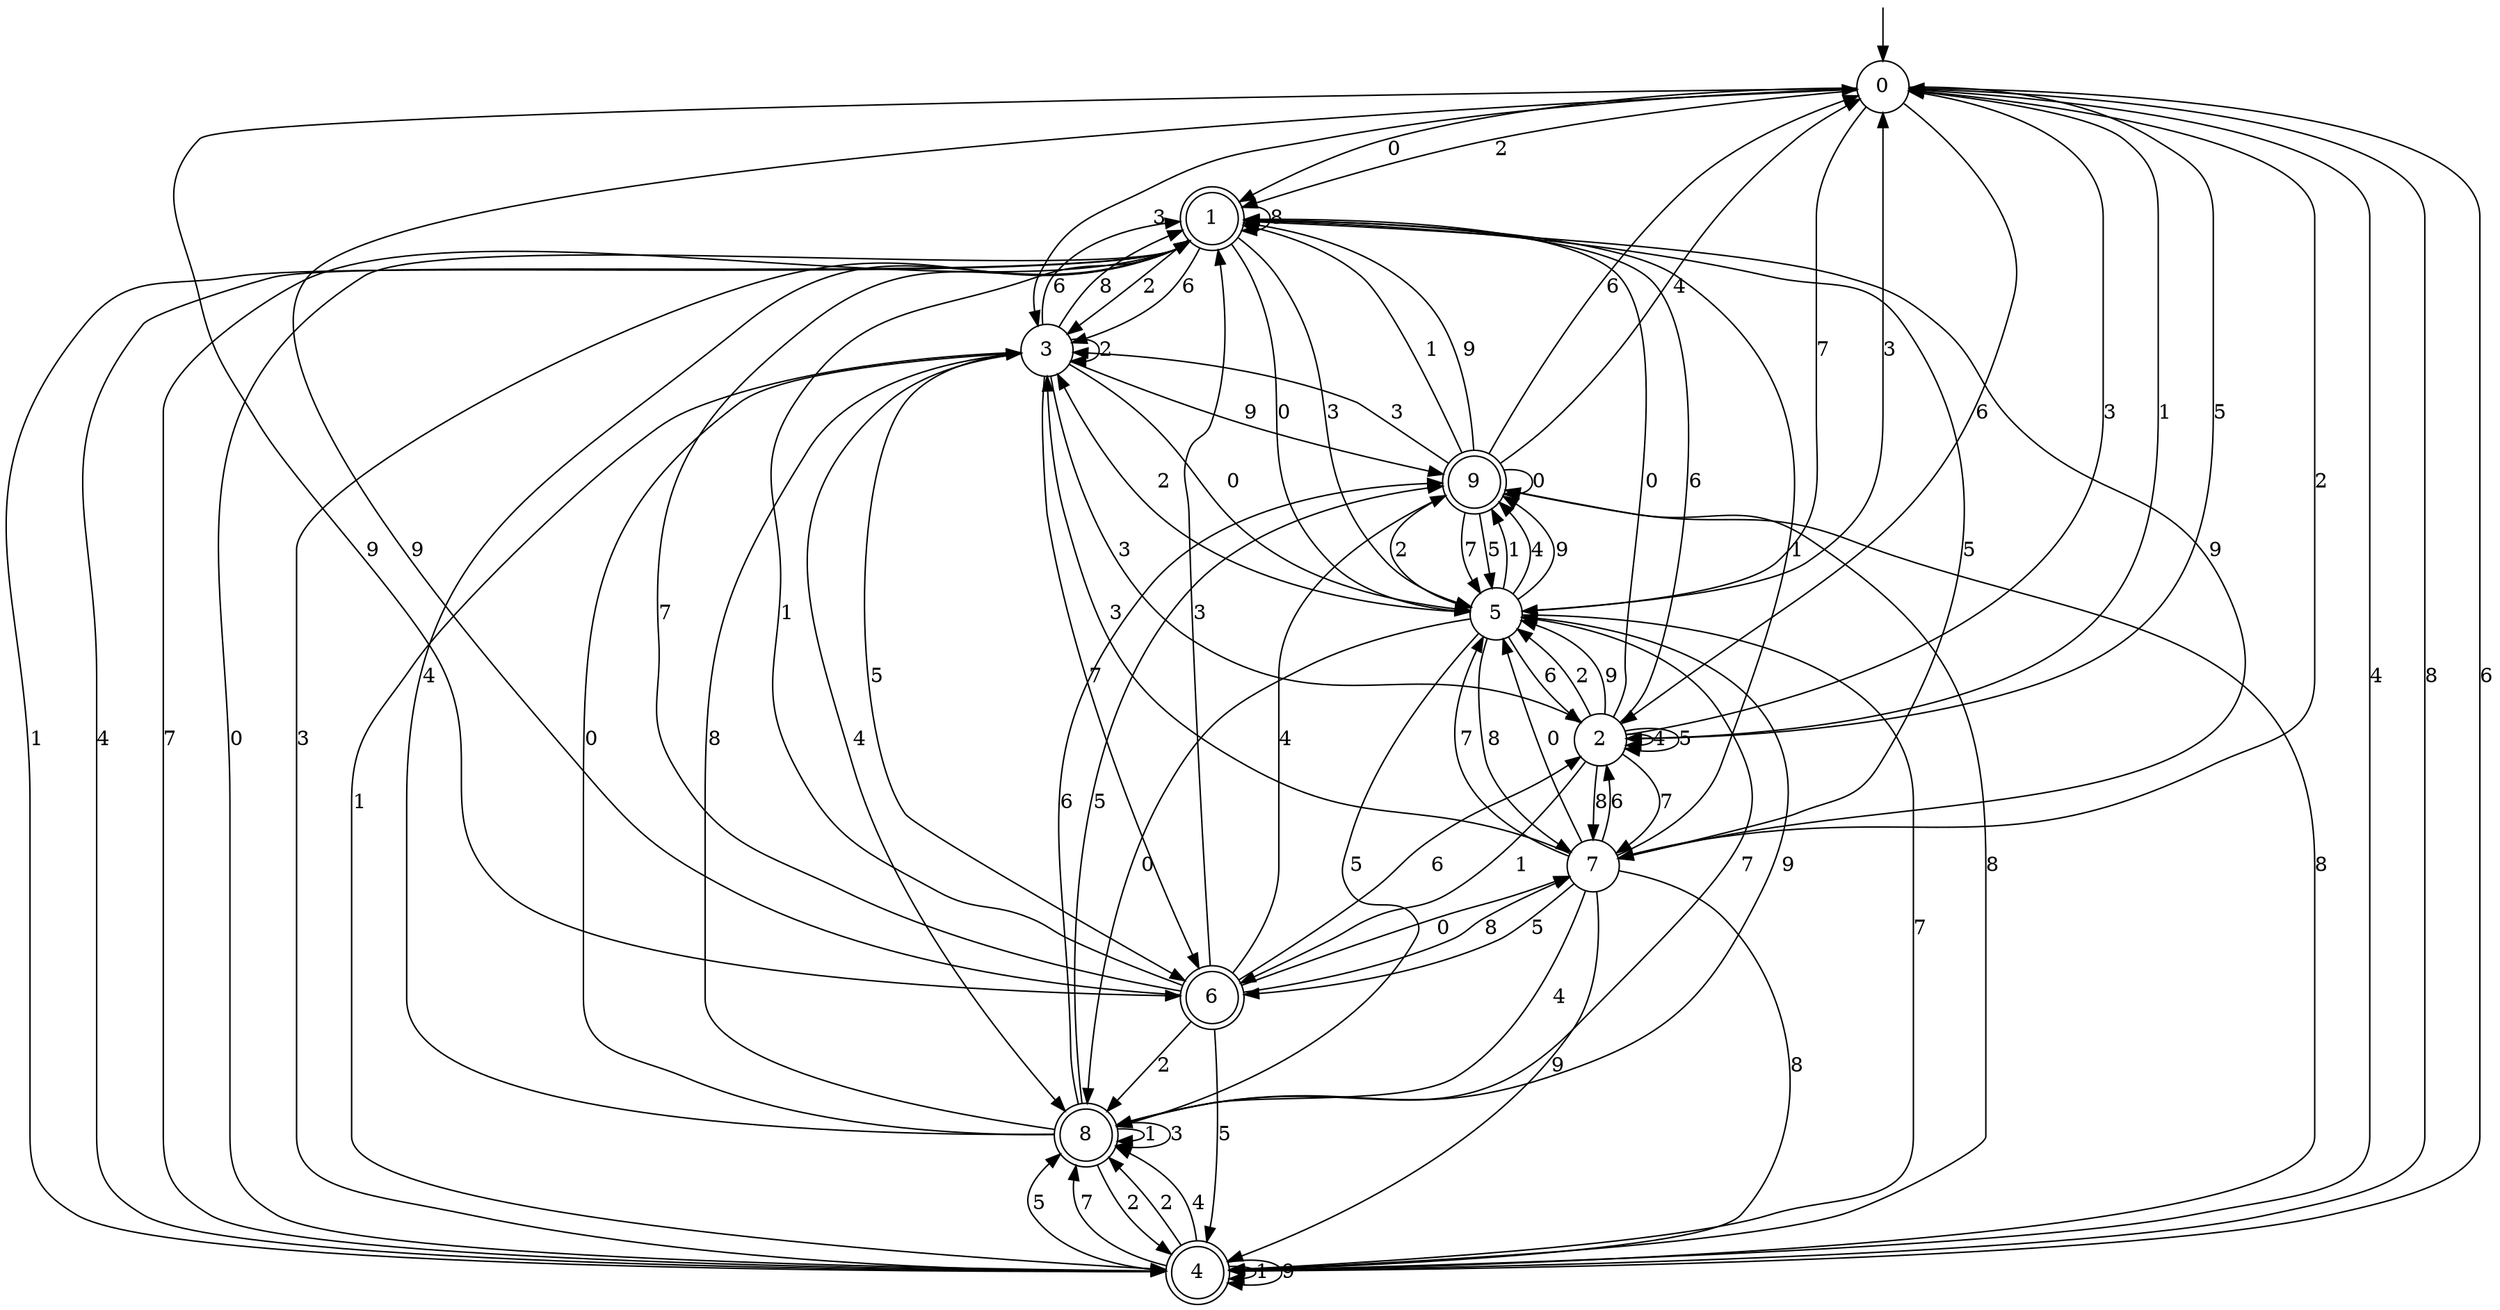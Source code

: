 digraph g {

	s0 [shape="circle" label="0"];
	s1 [shape="doublecircle" label="1"];
	s2 [shape="circle" label="2"];
	s3 [shape="circle" label="3"];
	s4 [shape="doublecircle" label="4"];
	s5 [shape="circle" label="5"];
	s6 [shape="doublecircle" label="6"];
	s7 [shape="circle" label="7"];
	s8 [shape="doublecircle" label="8"];
	s9 [shape="doublecircle" label="9"];
	s0 -> s1 [label="0"];
	s0 -> s2 [label="1"];
	s0 -> s1 [label="2"];
	s0 -> s3 [label="3"];
	s0 -> s4 [label="4"];
	s0 -> s2 [label="5"];
	s0 -> s2 [label="6"];
	s0 -> s5 [label="7"];
	s0 -> s4 [label="8"];
	s0 -> s6 [label="9"];
	s1 -> s5 [label="0"];
	s1 -> s4 [label="1"];
	s1 -> s3 [label="2"];
	s1 -> s5 [label="3"];
	s1 -> s4 [label="4"];
	s1 -> s7 [label="5"];
	s1 -> s3 [label="6"];
	s1 -> s4 [label="7"];
	s1 -> s1 [label="8"];
	s1 -> s7 [label="9"];
	s2 -> s1 [label="0"];
	s2 -> s6 [label="1"];
	s2 -> s5 [label="2"];
	s2 -> s0 [label="3"];
	s2 -> s2 [label="4"];
	s2 -> s2 [label="5"];
	s2 -> s1 [label="6"];
	s2 -> s7 [label="7"];
	s2 -> s7 [label="8"];
	s2 -> s5 [label="9"];
	s3 -> s5 [label="0"];
	s3 -> s4 [label="1"];
	s3 -> s3 [label="2"];
	s3 -> s2 [label="3"];
	s3 -> s8 [label="4"];
	s3 -> s6 [label="5"];
	s3 -> s1 [label="6"];
	s3 -> s6 [label="7"];
	s3 -> s1 [label="8"];
	s3 -> s9 [label="9"];
	s4 -> s1 [label="0"];
	s4 -> s4 [label="1"];
	s4 -> s8 [label="2"];
	s4 -> s1 [label="3"];
	s4 -> s8 [label="4"];
	s4 -> s8 [label="5"];
	s4 -> s0 [label="6"];
	s4 -> s8 [label="7"];
	s4 -> s9 [label="8"];
	s4 -> s4 [label="9"];
	s5 -> s8 [label="0"];
	s5 -> s9 [label="1"];
	s5 -> s3 [label="2"];
	s5 -> s0 [label="3"];
	s5 -> s9 [label="4"];
	s5 -> s8 [label="5"];
	s5 -> s2 [label="6"];
	s5 -> s4 [label="7"];
	s5 -> s7 [label="8"];
	s5 -> s9 [label="9"];
	s6 -> s7 [label="0"];
	s6 -> s1 [label="1"];
	s6 -> s8 [label="2"];
	s6 -> s1 [label="3"];
	s6 -> s9 [label="4"];
	s6 -> s4 [label="5"];
	s6 -> s2 [label="6"];
	s6 -> s1 [label="7"];
	s6 -> s7 [label="8"];
	s6 -> s0 [label="9"];
	s7 -> s5 [label="0"];
	s7 -> s1 [label="1"];
	s7 -> s0 [label="2"];
	s7 -> s3 [label="3"];
	s7 -> s8 [label="4"];
	s7 -> s6 [label="5"];
	s7 -> s2 [label="6"];
	s7 -> s5 [label="7"];
	s7 -> s4 [label="8"];
	s7 -> s4 [label="9"];
	s8 -> s3 [label="0"];
	s8 -> s8 [label="1"];
	s8 -> s4 [label="2"];
	s8 -> s8 [label="3"];
	s8 -> s1 [label="4"];
	s8 -> s9 [label="5"];
	s8 -> s9 [label="6"];
	s8 -> s5 [label="7"];
	s8 -> s3 [label="8"];
	s8 -> s5 [label="9"];
	s9 -> s9 [label="0"];
	s9 -> s1 [label="1"];
	s9 -> s5 [label="2"];
	s9 -> s3 [label="3"];
	s9 -> s0 [label="4"];
	s9 -> s5 [label="5"];
	s9 -> s0 [label="6"];
	s9 -> s5 [label="7"];
	s9 -> s4 [label="8"];
	s9 -> s1 [label="9"];

__start0 [label="" shape="none" width="0" height="0"];
__start0 -> s0;

}
